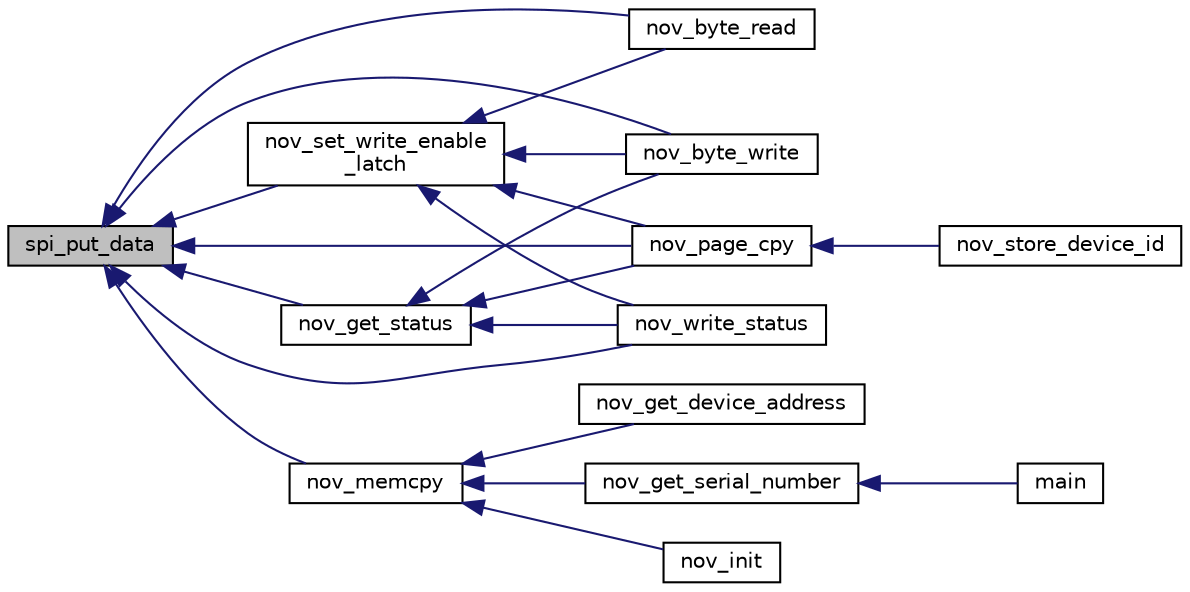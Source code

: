 digraph "spi_put_data"
{
 // INTERACTIVE_SVG=YES
  edge [fontname="Helvetica",fontsize="10",labelfontname="Helvetica",labelfontsize="10"];
  node [fontname="Helvetica",fontsize="10",shape=record];
  rankdir="LR";
  Node1 [label="spi_put_data",height=0.2,width=0.4,color="black", fillcolor="grey75", style="filled", fontcolor="black"];
  Node1 -> Node2 [dir="back",color="midnightblue",fontsize="10",style="solid"];
  Node2 [label="nov_byte_read",height=0.2,width=0.4,color="black", fillcolor="white", style="filled",URL="$d1/dea/a00054.html#adf5af9eb34f1cd301648dfa3c71fe392",tooltip="reads single from the specified eeprom address. "];
  Node1 -> Node3 [dir="back",color="midnightblue",fontsize="10",style="solid"];
  Node3 [label="nov_byte_write",height=0.2,width=0.4,color="black", fillcolor="white", style="filled",URL="$d1/dea/a00054.html#a3f47e1f5179297e173ae8508c7185632",tooltip="writes a single byte to the specified eeprom address. "];
  Node1 -> Node4 [dir="back",color="midnightblue",fontsize="10",style="solid"];
  Node4 [label="nov_get_status",height=0.2,width=0.4,color="black", fillcolor="white", style="filled",URL="$d1/dea/a00054.html#af9ccbc198ed63feb4fd6c18dd934590d",tooltip="reads status register from EEPROM. "];
  Node4 -> Node3 [dir="back",color="midnightblue",fontsize="10",style="solid"];
  Node4 -> Node5 [dir="back",color="midnightblue",fontsize="10",style="solid"];
  Node5 [label="nov_page_cpy",height=0.2,width=0.4,color="black", fillcolor="white", style="filled",URL="$d1/dea/a00054.html#aeb021b0e002db120ad733c24f3e179bc",tooltip="Function transfer data from RAM to EEPROM over spi port. "];
  Node5 -> Node6 [dir="back",color="midnightblue",fontsize="10",style="solid"];
  Node6 [label="nov_store_device_id",height=0.2,width=0.4,color="black", fillcolor="white", style="filled",URL="$d1/dea/a00054.html#a9aa94b184db1bd55b6a4a61a34c14c8d",tooltip="Stores in EEPROM serial number. "];
  Node4 -> Node7 [dir="back",color="midnightblue",fontsize="10",style="solid"];
  Node7 [label="nov_write_status",height=0.2,width=0.4,color="black", fillcolor="white", style="filled",URL="$d1/dea/a00054.html#a495e93d64734be469f6725de24dd44e1",tooltip="write EEPROM status register. "];
  Node1 -> Node8 [dir="back",color="midnightblue",fontsize="10",style="solid"];
  Node8 [label="nov_memcpy",height=0.2,width=0.4,color="black", fillcolor="white", style="filled",URL="$d1/dea/a00054.html#a3ff681f3af83ec441535611dac6ada16",tooltip="Standard library memcpy() replacement function to copy data from serial EEPROM to the specified RAM m..."];
  Node8 -> Node9 [dir="back",color="midnightblue",fontsize="10",style="solid"];
  Node9 [label="nov_get_device_address",height=0.2,width=0.4,color="black", fillcolor="white", style="filled",URL="$d1/dea/a00054.html#a1a59d5ac1c5e9a022c19d8c333bf3b60",tooltip="Reads from EEPROM device serial number. "];
  Node8 -> Node10 [dir="back",color="midnightblue",fontsize="10",style="solid"];
  Node10 [label="nov_get_serial_number",height=0.2,width=0.4,color="black", fillcolor="white", style="filled",URL="$d1/dea/a00054.html#a86b863ea185628aff5a00b4defbbb6e1",tooltip="Reads from EEPROM device serial number. "];
  Node10 -> Node11 [dir="back",color="midnightblue",fontsize="10",style="solid"];
  Node11 [label="main",height=0.2,width=0.4,color="black", fillcolor="white", style="filled",URL="$d5/db6/a00042.html#a840291bc02cba5474a4cb46a9b9566fe",tooltip="System startup function. "];
  Node8 -> Node12 [dir="back",color="midnightblue",fontsize="10",style="solid"];
  Node12 [label="nov_init",height=0.2,width=0.4,color="black", fillcolor="white", style="filled",URL="$d1/dea/a00054.html#a8ad2f815848f1668763c01ff9d45a01b",tooltip="Reads NOV storage from EEPROM. "];
  Node1 -> Node5 [dir="back",color="midnightblue",fontsize="10",style="solid"];
  Node1 -> Node13 [dir="back",color="midnightblue",fontsize="10",style="solid"];
  Node13 [label="nov_set_write_enable\l_latch",height=0.2,width=0.4,color="black", fillcolor="white", style="filled",URL="$d1/dea/a00054.html#a7b698f4b0088c4e28951c2204b7b821e",tooltip="set or reset write enable latch, the proceedure is drived from the information provided in microchip ..."];
  Node13 -> Node2 [dir="back",color="midnightblue",fontsize="10",style="solid"];
  Node13 -> Node3 [dir="back",color="midnightblue",fontsize="10",style="solid"];
  Node13 -> Node5 [dir="back",color="midnightblue",fontsize="10",style="solid"];
  Node13 -> Node7 [dir="back",color="midnightblue",fontsize="10",style="solid"];
  Node1 -> Node7 [dir="back",color="midnightblue",fontsize="10",style="solid"];
}
